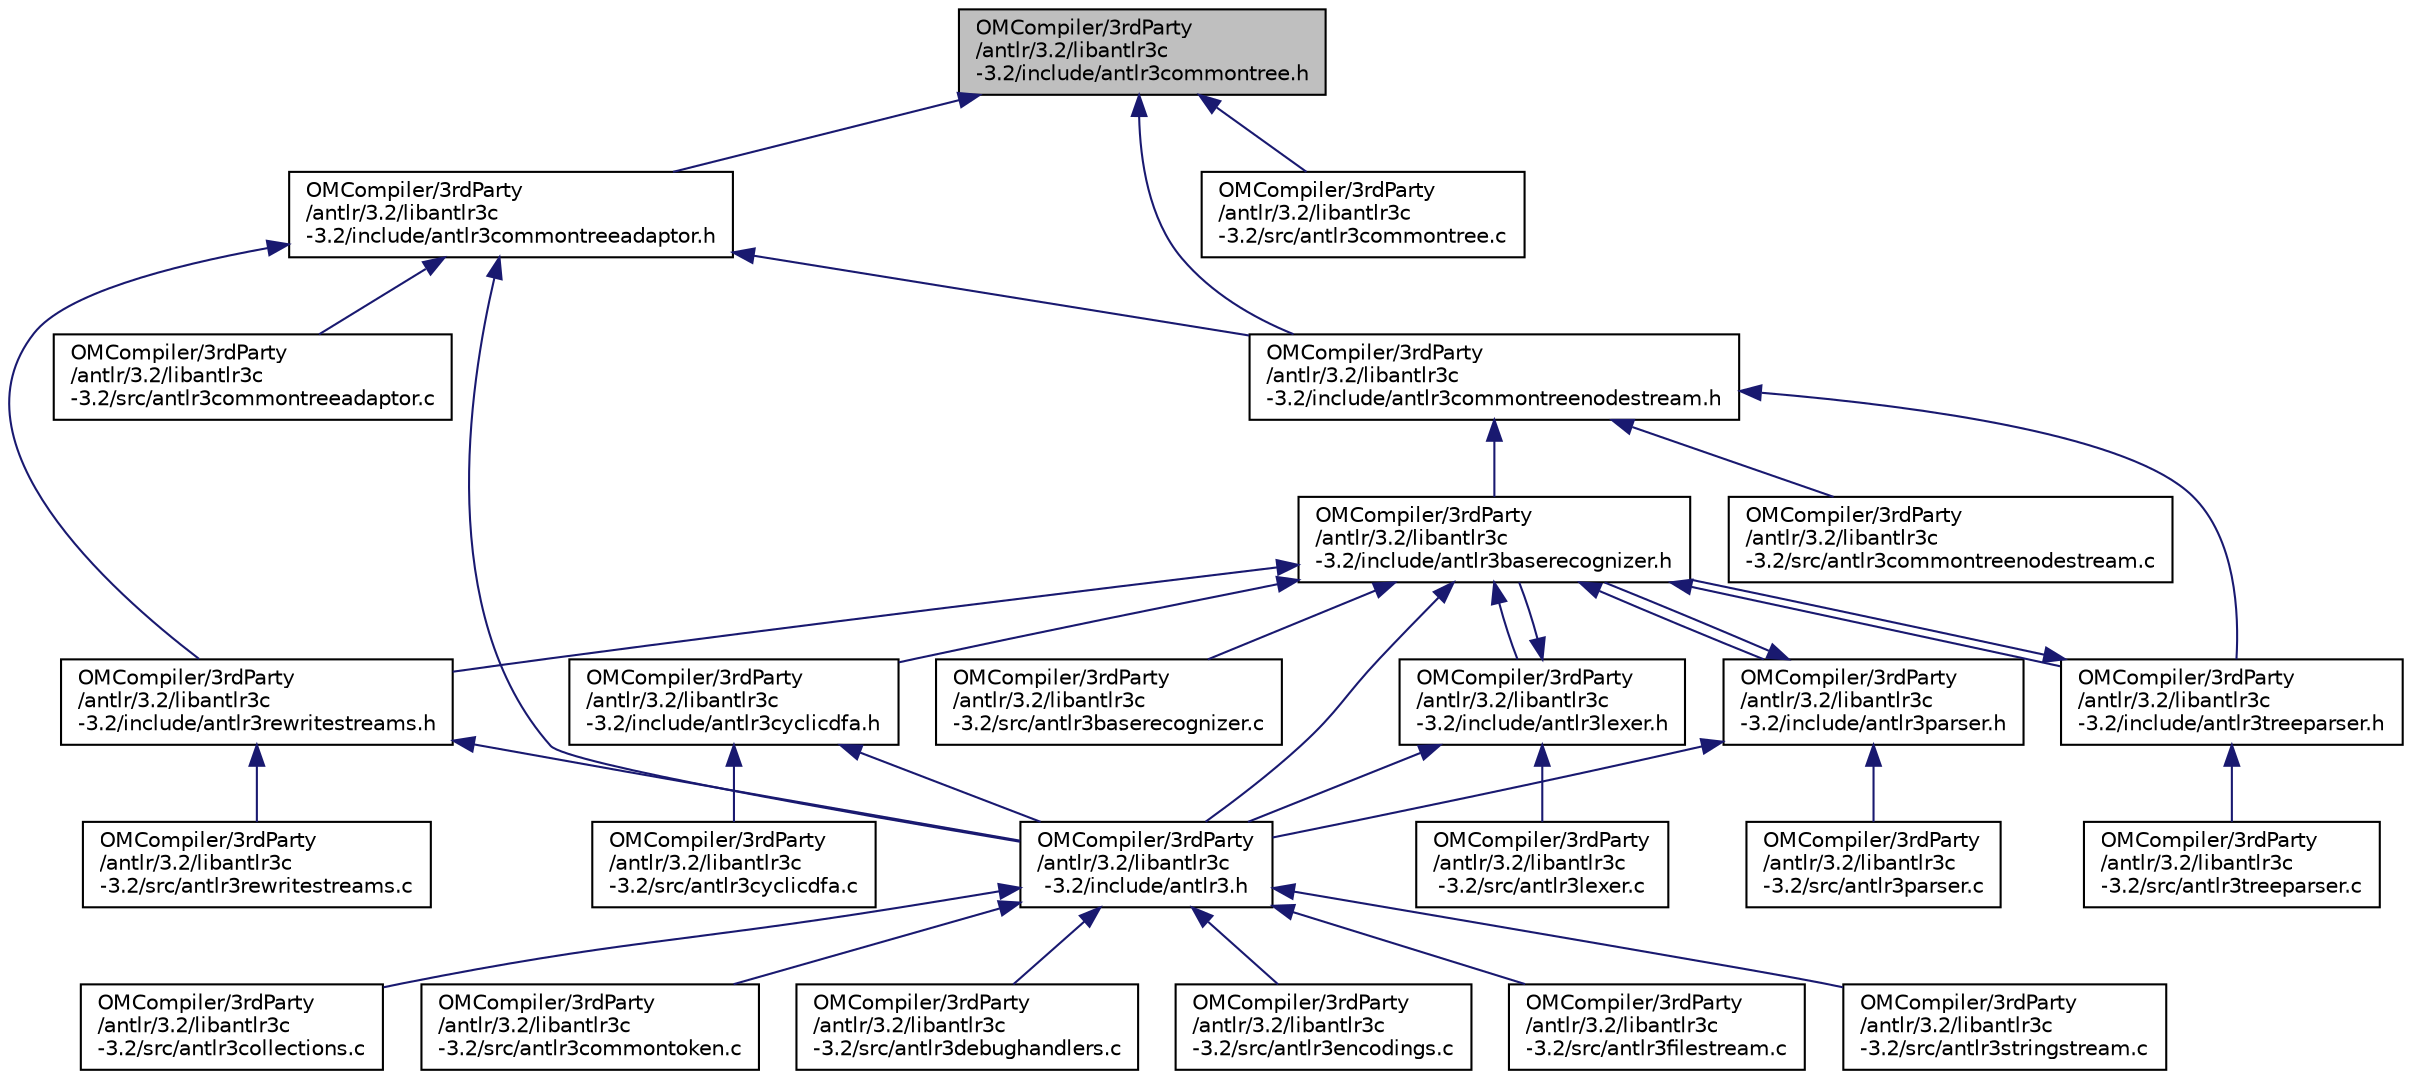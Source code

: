 digraph "OMCompiler/3rdParty/antlr/3.2/libantlr3c-3.2/include/antlr3commontree.h"
{
  edge [fontname="Helvetica",fontsize="10",labelfontname="Helvetica",labelfontsize="10"];
  node [fontname="Helvetica",fontsize="10",shape=record];
  Node13 [label="OMCompiler/3rdParty\l/antlr/3.2/libantlr3c\l-3.2/include/antlr3commontree.h",height=0.2,width=0.4,color="black", fillcolor="grey75", style="filled", fontcolor="black"];
  Node13 -> Node14 [dir="back",color="midnightblue",fontsize="10",style="solid",fontname="Helvetica"];
  Node14 [label="OMCompiler/3rdParty\l/antlr/3.2/libantlr3c\l-3.2/include/antlr3commontreeadaptor.h",height=0.2,width=0.4,color="black", fillcolor="white", style="filled",URL="$d0/da3/antlr3commontreeadaptor_8h.html"];
  Node14 -> Node15 [dir="back",color="midnightblue",fontsize="10",style="solid",fontname="Helvetica"];
  Node15 [label="OMCompiler/3rdParty\l/antlr/3.2/libantlr3c\l-3.2/include/antlr3.h",height=0.2,width=0.4,color="black", fillcolor="white", style="filled",URL="$d4/d1d/antlr3_8h.html"];
  Node15 -> Node16 [dir="back",color="midnightblue",fontsize="10",style="solid",fontname="Helvetica"];
  Node16 [label="OMCompiler/3rdParty\l/antlr/3.2/libantlr3c\l-3.2/src/antlr3collections.c",height=0.2,width=0.4,color="black", fillcolor="white", style="filled",URL="$dc/d57/antlr3collections_8c.html"];
  Node15 -> Node17 [dir="back",color="midnightblue",fontsize="10",style="solid",fontname="Helvetica"];
  Node17 [label="OMCompiler/3rdParty\l/antlr/3.2/libantlr3c\l-3.2/src/antlr3commontoken.c",height=0.2,width=0.4,color="black", fillcolor="white", style="filled",URL="$dd/ddc/antlr3commontoken_8c.html"];
  Node15 -> Node18 [dir="back",color="midnightblue",fontsize="10",style="solid",fontname="Helvetica"];
  Node18 [label="OMCompiler/3rdParty\l/antlr/3.2/libantlr3c\l-3.2/src/antlr3debughandlers.c",height=0.2,width=0.4,color="black", fillcolor="white", style="filled",URL="$d7/dd3/antlr3debughandlers_8c.html"];
  Node15 -> Node19 [dir="back",color="midnightblue",fontsize="10",style="solid",fontname="Helvetica"];
  Node19 [label="OMCompiler/3rdParty\l/antlr/3.2/libantlr3c\l-3.2/src/antlr3encodings.c",height=0.2,width=0.4,color="black", fillcolor="white", style="filled",URL="$d5/d48/antlr3encodings_8c.html"];
  Node15 -> Node20 [dir="back",color="midnightblue",fontsize="10",style="solid",fontname="Helvetica"];
  Node20 [label="OMCompiler/3rdParty\l/antlr/3.2/libantlr3c\l-3.2/src/antlr3filestream.c",height=0.2,width=0.4,color="black", fillcolor="white", style="filled",URL="$d4/db3/antlr3filestream_8c.html",tooltip="The ANTLR3 C filestream is used when the source character stream is a filesystem based input set and ..."];
  Node15 -> Node21 [dir="back",color="midnightblue",fontsize="10",style="solid",fontname="Helvetica"];
  Node21 [label="OMCompiler/3rdParty\l/antlr/3.2/libantlr3c\l-3.2/src/antlr3stringstream.c",height=0.2,width=0.4,color="black", fillcolor="white", style="filled",URL="$d2/d1c/antlr3stringstream_8c.html"];
  Node14 -> Node22 [dir="back",color="midnightblue",fontsize="10",style="solid",fontname="Helvetica"];
  Node22 [label="OMCompiler/3rdParty\l/antlr/3.2/libantlr3c\l-3.2/include/antlr3commontreenodestream.h",height=0.2,width=0.4,color="black", fillcolor="white", style="filled",URL="$df/d91/antlr3commontreenodestream_8h.html"];
  Node22 -> Node23 [dir="back",color="midnightblue",fontsize="10",style="solid",fontname="Helvetica"];
  Node23 [label="OMCompiler/3rdParty\l/antlr/3.2/libantlr3c\l-3.2/include/antlr3baserecognizer.h",height=0.2,width=0.4,color="black", fillcolor="white", style="filled",URL="$d2/d44/antlr3baserecognizer_8h.html"];
  Node23 -> Node15 [dir="back",color="midnightblue",fontsize="10",style="solid",fontname="Helvetica"];
  Node23 -> Node24 [dir="back",color="midnightblue",fontsize="10",style="solid",fontname="Helvetica"];
  Node24 [label="OMCompiler/3rdParty\l/antlr/3.2/libantlr3c\l-3.2/include/antlr3cyclicdfa.h",height=0.2,width=0.4,color="black", fillcolor="white", style="filled",URL="$d1/d96/antlr3cyclicdfa_8h.html"];
  Node24 -> Node15 [dir="back",color="midnightblue",fontsize="10",style="solid",fontname="Helvetica"];
  Node24 -> Node25 [dir="back",color="midnightblue",fontsize="10",style="solid",fontname="Helvetica"];
  Node25 [label="OMCompiler/3rdParty\l/antlr/3.2/libantlr3c\l-3.2/src/antlr3cyclicdfa.c",height=0.2,width=0.4,color="black", fillcolor="white", style="filled",URL="$d6/d1b/antlr3cyclicdfa_8c.html"];
  Node23 -> Node26 [dir="back",color="midnightblue",fontsize="10",style="solid",fontname="Helvetica"];
  Node26 [label="OMCompiler/3rdParty\l/antlr/3.2/libantlr3c\l-3.2/include/antlr3lexer.h",height=0.2,width=0.4,color="black", fillcolor="white", style="filled",URL="$de/de0/antlr3lexer_8h.html"];
  Node26 -> Node15 [dir="back",color="midnightblue",fontsize="10",style="solid",fontname="Helvetica"];
  Node26 -> Node23 [dir="back",color="midnightblue",fontsize="10",style="solid",fontname="Helvetica"];
  Node26 -> Node27 [dir="back",color="midnightblue",fontsize="10",style="solid",fontname="Helvetica"];
  Node27 [label="OMCompiler/3rdParty\l/antlr/3.2/libantlr3c\l-3.2/src/antlr3lexer.c",height=0.2,width=0.4,color="black", fillcolor="white", style="filled",URL="$dc/d73/antlr3lexer_8c.html"];
  Node23 -> Node28 [dir="back",color="midnightblue",fontsize="10",style="solid",fontname="Helvetica"];
  Node28 [label="OMCompiler/3rdParty\l/antlr/3.2/libantlr3c\l-3.2/include/antlr3parser.h",height=0.2,width=0.4,color="black", fillcolor="white", style="filled",URL="$d4/d97/antlr3parser_8h.html"];
  Node28 -> Node15 [dir="back",color="midnightblue",fontsize="10",style="solid",fontname="Helvetica"];
  Node28 -> Node23 [dir="back",color="midnightblue",fontsize="10",style="solid",fontname="Helvetica"];
  Node28 -> Node29 [dir="back",color="midnightblue",fontsize="10",style="solid",fontname="Helvetica"];
  Node29 [label="OMCompiler/3rdParty\l/antlr/3.2/libantlr3c\l-3.2/src/antlr3parser.c",height=0.2,width=0.4,color="black", fillcolor="white", style="filled",URL="$d3/db9/antlr3parser_8c.html"];
  Node23 -> Node30 [dir="back",color="midnightblue",fontsize="10",style="solid",fontname="Helvetica"];
  Node30 [label="OMCompiler/3rdParty\l/antlr/3.2/libantlr3c\l-3.2/include/antlr3rewritestreams.h",height=0.2,width=0.4,color="black", fillcolor="white", style="filled",URL="$da/d25/antlr3rewritestreams_8h.html"];
  Node30 -> Node15 [dir="back",color="midnightblue",fontsize="10",style="solid",fontname="Helvetica"];
  Node30 -> Node31 [dir="back",color="midnightblue",fontsize="10",style="solid",fontname="Helvetica"];
  Node31 [label="OMCompiler/3rdParty\l/antlr/3.2/libantlr3c\l-3.2/src/antlr3rewritestreams.c",height=0.2,width=0.4,color="black", fillcolor="white", style="filled",URL="$d7/d05/antlr3rewritestreams_8c.html"];
  Node23 -> Node32 [dir="back",color="midnightblue",fontsize="10",style="solid",fontname="Helvetica"];
  Node32 [label="OMCompiler/3rdParty\l/antlr/3.2/libantlr3c\l-3.2/include/antlr3treeparser.h",height=0.2,width=0.4,color="black", fillcolor="white", style="filled",URL="$da/d32/antlr3treeparser_8h.html"];
  Node32 -> Node23 [dir="back",color="midnightblue",fontsize="10",style="solid",fontname="Helvetica"];
  Node32 -> Node33 [dir="back",color="midnightblue",fontsize="10",style="solid",fontname="Helvetica"];
  Node33 [label="OMCompiler/3rdParty\l/antlr/3.2/libantlr3c\l-3.2/src/antlr3treeparser.c",height=0.2,width=0.4,color="black", fillcolor="white", style="filled",URL="$d4/d26/antlr3treeparser_8c.html"];
  Node23 -> Node34 [dir="back",color="midnightblue",fontsize="10",style="solid",fontname="Helvetica"];
  Node34 [label="OMCompiler/3rdParty\l/antlr/3.2/libantlr3c\l-3.2/src/antlr3baserecognizer.c",height=0.2,width=0.4,color="black", fillcolor="white", style="filled",URL="$d6/d88/antlr3baserecognizer_8c.html"];
  Node22 -> Node32 [dir="back",color="midnightblue",fontsize="10",style="solid",fontname="Helvetica"];
  Node22 -> Node35 [dir="back",color="midnightblue",fontsize="10",style="solid",fontname="Helvetica"];
  Node35 [label="OMCompiler/3rdParty\l/antlr/3.2/libantlr3c\l-3.2/src/antlr3commontreenodestream.c",height=0.2,width=0.4,color="black", fillcolor="white", style="filled",URL="$d7/d71/antlr3commontreenodestream_8c.html"];
  Node14 -> Node30 [dir="back",color="midnightblue",fontsize="10",style="solid",fontname="Helvetica"];
  Node14 -> Node36 [dir="back",color="midnightblue",fontsize="10",style="solid",fontname="Helvetica"];
  Node36 [label="OMCompiler/3rdParty\l/antlr/3.2/libantlr3c\l-3.2/src/antlr3commontreeadaptor.c",height=0.2,width=0.4,color="black", fillcolor="white", style="filled",URL="$d6/de3/antlr3commontreeadaptor_8c.html"];
  Node13 -> Node22 [dir="back",color="midnightblue",fontsize="10",style="solid",fontname="Helvetica"];
  Node13 -> Node37 [dir="back",color="midnightblue",fontsize="10",style="solid",fontname="Helvetica"];
  Node37 [label="OMCompiler/3rdParty\l/antlr/3.2/libantlr3c\l-3.2/src/antlr3commontree.c",height=0.2,width=0.4,color="black", fillcolor="white", style="filled",URL="$d4/da1/antlr3commontree_8c.html"];
}
